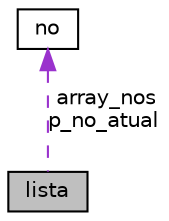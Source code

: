 digraph "lista"
{
 // LATEX_PDF_SIZE
  edge [fontname="Helvetica",fontsize="10",labelfontname="Helvetica",labelfontsize="10"];
  node [fontname="Helvetica",fontsize="10",shape=record];
  Node1 [label="lista",height=0.2,width=0.4,color="black", fillcolor="grey75", style="filled", fontcolor="black",tooltip="Estrutura que representa a lista duplamente ligada."];
  Node2 -> Node1 [dir="back",color="darkorchid3",fontsize="10",style="dashed",label=" array_nos\np_no_atual" ,fontname="Helvetica"];
  Node2 [label="no",height=0.2,width=0.4,color="black", fillcolor="white", style="filled",URL="$structno.html",tooltip="Estrutura que representa um nó na lista duplamente ligada."];
}
